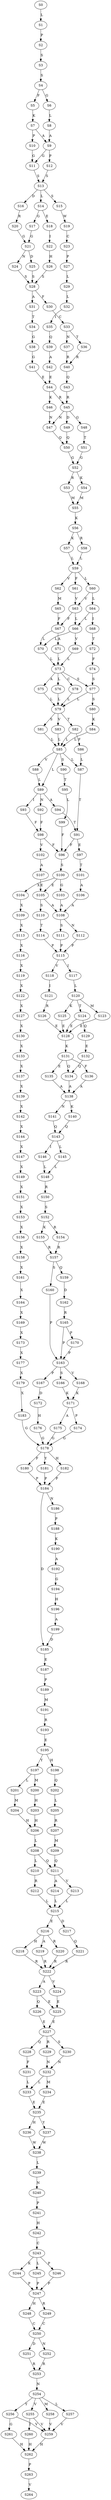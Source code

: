 strict digraph  {
	S0 -> S1 [ label = L ];
	S1 -> S2 [ label = P ];
	S2 -> S3 [ label = S ];
	S3 -> S4 [ label = S ];
	S4 -> S5 [ label = F ];
	S4 -> S6 [ label = G ];
	S5 -> S7 [ label = K ];
	S6 -> S8 [ label = L ];
	S7 -> S9 [ label = A ];
	S7 -> S10 [ label = P ];
	S8 -> S9 [ label = A ];
	S9 -> S11 [ label = G ];
	S9 -> S12 [ label = P ];
	S10 -> S11 [ label = G ];
	S11 -> S13 [ label = S ];
	S12 -> S13 [ label = S ];
	S13 -> S14 [ label = L ];
	S13 -> S15 [ label = S ];
	S13 -> S16 [ label = D ];
	S14 -> S17 [ label = G ];
	S14 -> S18 [ label = E ];
	S15 -> S19 [ label = W ];
	S16 -> S20 [ label = R ];
	S17 -> S21 [ label = G ];
	S18 -> S22 [ label = I ];
	S19 -> S23 [ label = C ];
	S20 -> S21 [ label = G ];
	S21 -> S24 [ label = N ];
	S21 -> S25 [ label = D ];
	S22 -> S26 [ label = H ];
	S23 -> S27 [ label = P ];
	S24 -> S28 [ label = S ];
	S25 -> S28 [ label = S ];
	S26 -> S28 [ label = S ];
	S27 -> S29 [ label = L ];
	S28 -> S30 [ label = F ];
	S28 -> S31 [ label = A ];
	S29 -> S32 [ label = L ];
	S30 -> S33 [ label = C ];
	S31 -> S34 [ label = T ];
	S32 -> S35 [ label = I ];
	S33 -> S36 [ label = T ];
	S33 -> S37 [ label = N ];
	S34 -> S38 [ label = G ];
	S35 -> S39 [ label = Q ];
	S36 -> S40 [ label = R ];
	S37 -> S40 [ label = R ];
	S38 -> S41 [ label = G ];
	S39 -> S42 [ label = A ];
	S40 -> S43 [ label = Q ];
	S41 -> S44 [ label = E ];
	S42 -> S44 [ label = E ];
	S43 -> S45 [ label = R ];
	S44 -> S45 [ label = R ];
	S44 -> S46 [ label = K ];
	S45 -> S47 [ label = N ];
	S45 -> S48 [ label = G ];
	S45 -> S49 [ label = D ];
	S46 -> S47 [ label = N ];
	S47 -> S50 [ label = Q ];
	S48 -> S51 [ label = T ];
	S49 -> S50 [ label = Q ];
	S50 -> S52 [ label = G ];
	S51 -> S52 [ label = G ];
	S52 -> S53 [ label = R ];
	S52 -> S54 [ label = K ];
	S53 -> S55 [ label = M ];
	S54 -> S55 [ label = M ];
	S55 -> S56 [ label = K ];
	S56 -> S57 [ label = K ];
	S56 -> S58 [ label = R ];
	S57 -> S59 [ label = L ];
	S58 -> S59 [ label = L ];
	S59 -> S60 [ label = L ];
	S59 -> S61 [ label = F ];
	S59 -> S62 [ label = V ];
	S60 -> S63 [ label = V ];
	S60 -> S64 [ label = L ];
	S61 -> S63 [ label = V ];
	S62 -> S65 [ label = M ];
	S63 -> S66 [ label = L ];
	S63 -> S67 [ label = F ];
	S64 -> S68 [ label = I ];
	S64 -> S66 [ label = L ];
	S65 -> S67 [ label = F ];
	S66 -> S69 [ label = V ];
	S66 -> S70 [ label = L ];
	S67 -> S71 [ label = A ];
	S67 -> S70 [ label = L ];
	S68 -> S72 [ label = T ];
	S69 -> S73 [ label = L ];
	S70 -> S73 [ label = L ];
	S71 -> S73 [ label = L ];
	S72 -> S74 [ label = F ];
	S73 -> S75 [ label = A ];
	S73 -> S76 [ label = L ];
	S73 -> S77 [ label = S ];
	S73 -> S78 [ label = C ];
	S74 -> S77 [ label = S ];
	S75 -> S79 [ label = L ];
	S76 -> S79 [ label = L ];
	S77 -> S80 [ label = S ];
	S77 -> S79 [ label = L ];
	S78 -> S79 [ label = L ];
	S79 -> S81 [ label = S ];
	S79 -> S82 [ label = T ];
	S79 -> S83 [ label = V ];
	S80 -> S84 [ label = K ];
	S81 -> S85 [ label = L ];
	S82 -> S86 [ label = F ];
	S82 -> S85 [ label = L ];
	S83 -> S85 [ label = L ];
	S84 -> S85 [ label = L ];
	S85 -> S87 [ label = L ];
	S85 -> S88 [ label = V ];
	S85 -> S89 [ label = L ];
	S85 -> S90 [ label = S ];
	S86 -> S87 [ label = L ];
	S87 -> S91 [ label = T ];
	S88 -> S89 [ label = L ];
	S89 -> S92 [ label = N ];
	S89 -> S93 [ label = I ];
	S89 -> S94 [ label = A ];
	S90 -> S95 [ label = T ];
	S91 -> S96 [ label = F ];
	S91 -> S97 [ label = E ];
	S92 -> S98 [ label = F ];
	S93 -> S98 [ label = F ];
	S94 -> S91 [ label = T ];
	S95 -> S99 [ label = L ];
	S96 -> S100 [ label = S ];
	S97 -> S101 [ label = T ];
	S98 -> S102 [ label = V ];
	S98 -> S96 [ label = F ];
	S99 -> S96 [ label = F ];
	S100 -> S103 [ label = G ];
	S100 -> S104 [ label = X ];
	S100 -> S105 [ label = E ];
	S101 -> S106 [ label = A ];
	S102 -> S107 [ label = A ];
	S103 -> S108 [ label = A ];
	S104 -> S109 [ label = X ];
	S105 -> S110 [ label = S ];
	S105 -> S108 [ label = A ];
	S106 -> S108 [ label = A ];
	S107 -> S105 [ label = E ];
	S108 -> S111 [ label = S ];
	S108 -> S112 [ label = N ];
	S109 -> S113 [ label = X ];
	S110 -> S114 [ label = T ];
	S111 -> S115 [ label = P ];
	S112 -> S115 [ label = P ];
	S113 -> S116 [ label = X ];
	S114 -> S115 [ label = P ];
	S115 -> S117 [ label = I ];
	S115 -> S118 [ label = V ];
	S116 -> S119 [ label = X ];
	S117 -> S120 [ label = L ];
	S118 -> S121 [ label = I ];
	S119 -> S122 [ label = X ];
	S120 -> S123 [ label = M ];
	S120 -> S124 [ label = T ];
	S120 -> S125 [ label = K ];
	S121 -> S126 [ label = R ];
	S122 -> S127 [ label = X ];
	S123 -> S128 [ label = E ];
	S124 -> S129 [ label = Q ];
	S124 -> S128 [ label = E ];
	S125 -> S128 [ label = E ];
	S126 -> S128 [ label = E ];
	S127 -> S130 [ label = X ];
	S128 -> S131 [ label = K ];
	S129 -> S132 [ label = E ];
	S130 -> S133 [ label = X ];
	S131 -> S134 [ label = Q ];
	S131 -> S135 [ label = E ];
	S131 -> S136 [ label = F ];
	S132 -> S134 [ label = Q ];
	S133 -> S137 [ label = X ];
	S134 -> S138 [ label = A ];
	S135 -> S138 [ label = A ];
	S136 -> S138 [ label = A ];
	S137 -> S139 [ label = X ];
	S138 -> S140 [ label = K ];
	S138 -> S141 [ label = N ];
	S139 -> S142 [ label = X ];
	S140 -> S143 [ label = Q ];
	S141 -> S143 [ label = Q ];
	S142 -> S144 [ label = X ];
	S143 -> S145 [ label = L ];
	S143 -> S146 [ label = I ];
	S144 -> S147 [ label = X ];
	S145 -> S148 [ label = L ];
	S146 -> S148 [ label = L ];
	S147 -> S149 [ label = X ];
	S148 -> S150 [ label = R ];
	S149 -> S151 [ label = X ];
	S150 -> S152 [ label = S ];
	S151 -> S153 [ label = X ];
	S152 -> S154 [ label = R ];
	S152 -> S155 [ label = K ];
	S153 -> S156 [ label = X ];
	S154 -> S157 [ label = R ];
	S155 -> S157 [ label = R ];
	S156 -> S158 [ label = X ];
	S157 -> S159 [ label = Q ];
	S157 -> S160 [ label = S ];
	S158 -> S161 [ label = X ];
	S159 -> S162 [ label = D ];
	S160 -> S163 [ label = P ];
	S161 -> S164 [ label = X ];
	S162 -> S165 [ label = R ];
	S163 -> S166 [ label = S ];
	S163 -> S167 [ label = P ];
	S163 -> S168 [ label = V ];
	S164 -> S169 [ label = X ];
	S165 -> S163 [ label = P ];
	S165 -> S170 [ label = P ];
	S166 -> S171 [ label = K ];
	S167 -> S172 [ label = D ];
	S168 -> S171 [ label = K ];
	S169 -> S173 [ label = X ];
	S170 -> S163 [ label = P ];
	S171 -> S174 [ label = P ];
	S171 -> S175 [ label = A ];
	S172 -> S176 [ label = H ];
	S173 -> S177 [ label = X ];
	S174 -> S178 [ label = G ];
	S175 -> S178 [ label = G ];
	S176 -> S178 [ label = G ];
	S177 -> S179 [ label = X ];
	S178 -> S180 [ label = F ];
	S178 -> S181 [ label = Y ];
	S178 -> S182 [ label = H ];
	S179 -> S183 [ label = X ];
	S180 -> S184 [ label = P ];
	S181 -> S184 [ label = P ];
	S182 -> S184 [ label = P ];
	S183 -> S178 [ label = G ];
	S184 -> S185 [ label = D ];
	S184 -> S186 [ label = N ];
	S185 -> S187 [ label = E ];
	S186 -> S188 [ label = P ];
	S187 -> S189 [ label = P ];
	S188 -> S190 [ label = K ];
	S189 -> S191 [ label = M ];
	S190 -> S192 [ label = A ];
	S191 -> S193 [ label = R ];
	S192 -> S194 [ label = G ];
	S193 -> S195 [ label = E ];
	S194 -> S196 [ label = H ];
	S195 -> S197 [ label = Y ];
	S195 -> S198 [ label = H ];
	S196 -> S199 [ label = A ];
	S197 -> S200 [ label = M ];
	S197 -> S201 [ label = L ];
	S198 -> S202 [ label = Q ];
	S199 -> S185 [ label = D ];
	S200 -> S203 [ label = H ];
	S201 -> S204 [ label = M ];
	S202 -> S205 [ label = L ];
	S203 -> S206 [ label = H ];
	S204 -> S206 [ label = H ];
	S205 -> S207 [ label = R ];
	S206 -> S208 [ label = L ];
	S207 -> S209 [ label = M ];
	S208 -> S210 [ label = L ];
	S208 -> S211 [ label = Q ];
	S209 -> S211 [ label = Q ];
	S210 -> S212 [ label = R ];
	S211 -> S213 [ label = V ];
	S211 -> S214 [ label = A ];
	S212 -> S215 [ label = L ];
	S213 -> S215 [ label = L ];
	S214 -> S215 [ label = L ];
	S215 -> S216 [ label = E ];
	S215 -> S217 [ label = D ];
	S216 -> S218 [ label = H ];
	S216 -> S219 [ label = A ];
	S216 -> S220 [ label = R ];
	S217 -> S221 [ label = Q ];
	S218 -> S222 [ label = R ];
	S219 -> S222 [ label = R ];
	S220 -> S222 [ label = R ];
	S221 -> S222 [ label = R ];
	S222 -> S223 [ label = A ];
	S222 -> S224 [ label = V ];
	S223 -> S225 [ label = E ];
	S223 -> S226 [ label = Q ];
	S224 -> S225 [ label = E ];
	S225 -> S227 [ label = E ];
	S226 -> S227 [ label = E ];
	S227 -> S228 [ label = Q ];
	S227 -> S229 [ label = R ];
	S227 -> S230 [ label = S ];
	S228 -> S231 [ label = F ];
	S229 -> S232 [ label = N ];
	S230 -> S232 [ label = N ];
	S231 -> S233 [ label = L ];
	S232 -> S233 [ label = L ];
	S232 -> S234 [ label = M ];
	S233 -> S235 [ label = E ];
	S234 -> S235 [ label = E ];
	S235 -> S236 [ label = H ];
	S235 -> S237 [ label = Y ];
	S236 -> S238 [ label = W ];
	S237 -> S238 [ label = W ];
	S238 -> S239 [ label = L ];
	S239 -> S240 [ label = N ];
	S240 -> S241 [ label = P ];
	S241 -> S242 [ label = H ];
	S242 -> S243 [ label = C ];
	S243 -> S244 [ label = K ];
	S243 -> S245 [ label = L ];
	S243 -> S246 [ label = P ];
	S244 -> S247 [ label = P ];
	S245 -> S247 [ label = P ];
	S246 -> S247 [ label = P ];
	S247 -> S248 [ label = H ];
	S247 -> S249 [ label = R ];
	S248 -> S250 [ label = C ];
	S249 -> S250 [ label = C ];
	S250 -> S251 [ label = D ];
	S250 -> S252 [ label = N ];
	S251 -> S253 [ label = R ];
	S252 -> S253 [ label = R ];
	S253 -> S254 [ label = N ];
	S254 -> S255 [ label = V ];
	S254 -> S256 [ label = Y ];
	S254 -> S257 [ label = L ];
	S254 -> S258 [ label = M ];
	S255 -> S259 [ label = V ];
	S255 -> S260 [ label = I ];
	S256 -> S259 [ label = V ];
	S256 -> S261 [ label = G ];
	S257 -> S259 [ label = V ];
	S258 -> S259 [ label = V ];
	S259 -> S262 [ label = H ];
	S260 -> S262 [ label = H ];
	S261 -> S262 [ label = H ];
	S262 -> S263 [ label = P ];
	S263 -> S264 [ label = V ];
}
